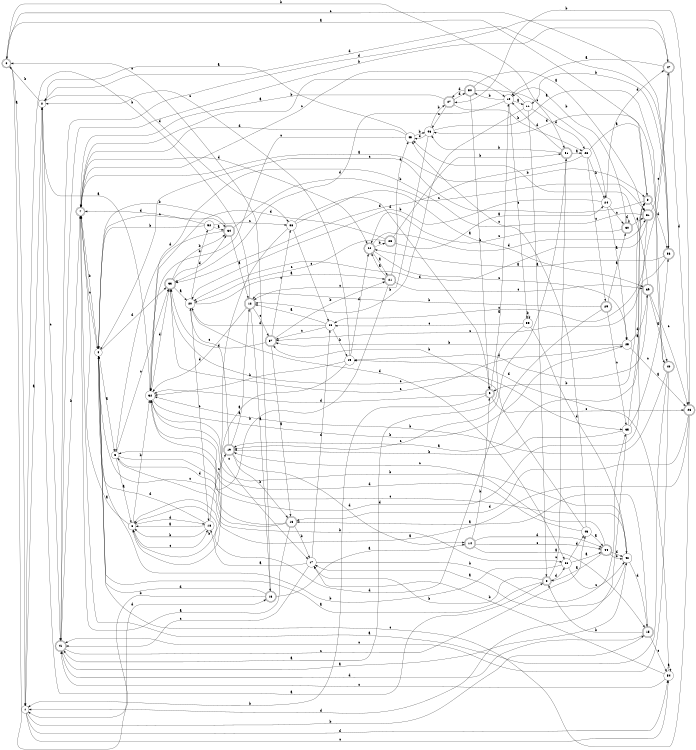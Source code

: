 digraph n45_10 {
__start0 [label="" shape="none"];

rankdir=LR;
size="8,5";

s0 [style="rounded,filled", color="black", fillcolor="white" shape="doublecircle", label="0"];
s1 [style="filled", color="black", fillcolor="white" shape="circle", label="1"];
s2 [style="filled", color="black", fillcolor="white" shape="circle", label="2"];
s3 [style="rounded,filled", color="black", fillcolor="white" shape="doublecircle", label="3"];
s4 [style="filled", color="black", fillcolor="white" shape="circle", label="4"];
s5 [style="filled", color="black", fillcolor="white" shape="circle", label="5"];
s6 [style="filled", color="black", fillcolor="white" shape="circle", label="6"];
s7 [style="rounded,filled", color="black", fillcolor="white" shape="doublecircle", label="7"];
s8 [style="rounded,filled", color="black", fillcolor="white" shape="doublecircle", label="8"];
s9 [style="rounded,filled", color="black", fillcolor="white" shape="doublecircle", label="9"];
s10 [style="filled", color="black", fillcolor="white" shape="circle", label="10"];
s11 [style="filled", color="black", fillcolor="white" shape="circle", label="11"];
s12 [style="rounded,filled", color="black", fillcolor="white" shape="doublecircle", label="12"];
s13 [style="rounded,filled", color="black", fillcolor="white" shape="doublecircle", label="13"];
s14 [style="rounded,filled", color="black", fillcolor="white" shape="doublecircle", label="14"];
s15 [style="rounded,filled", color="black", fillcolor="white" shape="doublecircle", label="15"];
s16 [style="rounded,filled", color="black", fillcolor="white" shape="doublecircle", label="16"];
s17 [style="filled", color="black", fillcolor="white" shape="circle", label="17"];
s18 [style="filled", color="black", fillcolor="white" shape="circle", label="18"];
s19 [style="rounded,filled", color="black", fillcolor="white" shape="doublecircle", label="19"];
s20 [style="filled", color="black", fillcolor="white" shape="circle", label="20"];
s21 [style="rounded,filled", color="black", fillcolor="white" shape="doublecircle", label="21"];
s22 [style="rounded,filled", color="black", fillcolor="white" shape="doublecircle", label="22"];
s23 [style="rounded,filled", color="black", fillcolor="white" shape="doublecircle", label="23"];
s24 [style="filled", color="black", fillcolor="white" shape="circle", label="24"];
s25 [style="filled", color="black", fillcolor="white" shape="circle", label="25"];
s26 [style="rounded,filled", color="black", fillcolor="white" shape="doublecircle", label="26"];
s27 [style="rounded,filled", color="black", fillcolor="white" shape="doublecircle", label="27"];
s28 [style="filled", color="black", fillcolor="white" shape="circle", label="28"];
s29 [style="rounded,filled", color="black", fillcolor="white" shape="doublecircle", label="29"];
s30 [style="rounded,filled", color="black", fillcolor="white" shape="doublecircle", label="30"];
s31 [style="rounded,filled", color="black", fillcolor="white" shape="doublecircle", label="31"];
s32 [style="filled", color="black", fillcolor="white" shape="circle", label="32"];
s33 [style="rounded,filled", color="black", fillcolor="white" shape="doublecircle", label="33"];
s34 [style="rounded,filled", color="black", fillcolor="white" shape="doublecircle", label="34"];
s35 [style="filled", color="black", fillcolor="white" shape="circle", label="35"];
s36 [style="rounded,filled", color="black", fillcolor="white" shape="doublecircle", label="36"];
s37 [style="rounded,filled", color="black", fillcolor="white" shape="doublecircle", label="37"];
s38 [style="filled", color="black", fillcolor="white" shape="circle", label="38"];
s39 [style="rounded,filled", color="black", fillcolor="white" shape="doublecircle", label="39"];
s40 [style="rounded,filled", color="black", fillcolor="white" shape="doublecircle", label="40"];
s41 [style="rounded,filled", color="black", fillcolor="white" shape="doublecircle", label="41"];
s42 [style="filled", color="black", fillcolor="white" shape="circle", label="42"];
s43 [style="filled", color="black", fillcolor="white" shape="circle", label="43"];
s44 [style="rounded,filled", color="black", fillcolor="white" shape="doublecircle", label="44"];
s45 [style="filled", color="black", fillcolor="white" shape="circle", label="45"];
s46 [style="filled", color="black", fillcolor="white" shape="circle", label="46"];
s47 [style="rounded,filled", color="black", fillcolor="white" shape="doublecircle", label="47"];
s48 [style="filled", color="black", fillcolor="white" shape="circle", label="48"];
s49 [style="filled", color="black", fillcolor="white" shape="circle", label="49"];
s50 [style="rounded,filled", color="black", fillcolor="white" shape="doublecircle", label="50"];
s51 [style="rounded,filled", color="black", fillcolor="white" shape="doublecircle", label="51"];
s52 [style="filled", color="black", fillcolor="white" shape="circle", label="52"];
s53 [style="filled", color="black", fillcolor="white" shape="circle", label="53"];
s54 [style="filled", color="black", fillcolor="white" shape="circle", label="54"];
s55 [style="filled", color="black", fillcolor="white" shape="circle", label="55"];
s0 -> s1 [label="a"];
s0 -> s51 [label="b"];
s0 -> s36 [label="c"];
s0 -> s13 [label="d"];
s1 -> s2 [label="a"];
s1 -> s15 [label="b"];
s1 -> s54 [label="c"];
s1 -> s54 [label="d"];
s2 -> s3 [label="a"];
s2 -> s0 [label="b"];
s2 -> s41 [label="c"];
s2 -> s38 [label="d"];
s3 -> s4 [label="a"];
s3 -> s17 [label="b"];
s3 -> s51 [label="c"];
s3 -> s53 [label="d"];
s4 -> s5 [label="a"];
s4 -> s7 [label="b"];
s4 -> s34 [label="c"];
s4 -> s33 [label="d"];
s5 -> s6 [label="a"];
s5 -> s53 [label="b"];
s5 -> s33 [label="c"];
s5 -> s8 [label="d"];
s6 -> s7 [label="a"];
s6 -> s32 [label="b"];
s6 -> s18 [label="c"];
s6 -> s18 [label="d"];
s7 -> s8 [label="a"];
s7 -> s10 [label="b"];
s7 -> s4 [label="c"];
s7 -> s22 [label="d"];
s8 -> s0 [label="a"];
s8 -> s9 [label="b"];
s8 -> s4 [label="c"];
s8 -> s36 [label="d"];
s9 -> s10 [label="a"];
s9 -> s1 [label="b"];
s9 -> s26 [label="c"];
s9 -> s32 [label="d"];
s10 -> s11 [label="a"];
s10 -> s50 [label="b"];
s10 -> s55 [label="c"];
s10 -> s33 [label="d"];
s11 -> s3 [label="a"];
s11 -> s12 [label="b"];
s11 -> s7 [label="c"];
s11 -> s28 [label="d"];
s12 -> s13 [label="a"];
s12 -> s1 [label="b"];
s12 -> s37 [label="c"];
s12 -> s32 [label="d"];
s13 -> s14 [label="a"];
s13 -> s1 [label="b"];
s13 -> s0 [label="c"];
s13 -> s4 [label="d"];
s14 -> s15 [label="a"];
s14 -> s9 [label="b"];
s14 -> s44 [label="c"];
s14 -> s44 [label="d"];
s15 -> s16 [label="a"];
s15 -> s3 [label="b"];
s15 -> s54 [label="c"];
s15 -> s41 [label="d"];
s16 -> s7 [label="a"];
s16 -> s17 [label="b"];
s16 -> s4 [label="c"];
s16 -> s5 [label="d"];
s17 -> s18 [label="a"];
s17 -> s35 [label="b"];
s17 -> s41 [label="c"];
s17 -> s48 [label="d"];
s18 -> s6 [label="a"];
s18 -> s6 [label="b"];
s18 -> s19 [label="c"];
s18 -> s4 [label="d"];
s19 -> s12 [label="a"];
s19 -> s16 [label="b"];
s19 -> s20 [label="c"];
s19 -> s14 [label="d"];
s20 -> s21 [label="a"];
s20 -> s52 [label="b"];
s20 -> s18 [label="c"];
s20 -> s53 [label="d"];
s21 -> s22 [label="a"];
s21 -> s5 [label="b"];
s21 -> s39 [label="c"];
s21 -> s45 [label="d"];
s22 -> s21 [label="a"];
s22 -> s23 [label="b"];
s22 -> s25 [label="c"];
s22 -> s31 [label="d"];
s23 -> s24 [label="a"];
s23 -> s51 [label="b"];
s23 -> s20 [label="c"];
s23 -> s32 [label="d"];
s24 -> s25 [label="a"];
s24 -> s20 [label="b"];
s24 -> s30 [label="c"];
s24 -> s47 [label="d"];
s25 -> s26 [label="a"];
s25 -> s37 [label="b"];
s25 -> s33 [label="c"];
s25 -> s39 [label="d"];
s26 -> s6 [label="a"];
s26 -> s27 [label="b"];
s26 -> s4 [label="c"];
s26 -> s16 [label="d"];
s27 -> s7 [label="a"];
s27 -> s28 [label="b"];
s27 -> s46 [label="c"];
s27 -> s50 [label="d"];
s28 -> s8 [label="a"];
s28 -> s24 [label="b"];
s28 -> s29 [label="c"];
s28 -> s33 [label="d"];
s29 -> s30 [label="a"];
s29 -> s12 [label="b"];
s29 -> s35 [label="c"];
s29 -> s6 [label="d"];
s30 -> s31 [label="a"];
s30 -> s10 [label="b"];
s30 -> s22 [label="c"];
s30 -> s30 [label="d"];
s31 -> s19 [label="a"];
s31 -> s32 [label="b"];
s31 -> s47 [label="c"];
s31 -> s20 [label="d"];
s32 -> s2 [label="a"];
s32 -> s25 [label="b"];
s32 -> s17 [label="c"];
s32 -> s33 [label="d"];
s33 -> s20 [label="a"];
s33 -> s34 [label="b"];
s33 -> s35 [label="c"];
s33 -> s34 [label="d"];
s34 -> s12 [label="a"];
s34 -> s4 [label="b"];
s34 -> s31 [label="c"];
s34 -> s5 [label="d"];
s35 -> s8 [label="a"];
s35 -> s19 [label="b"];
s35 -> s36 [label="c"];
s35 -> s1 [label="d"];
s36 -> s22 [label="a"];
s36 -> s11 [label="b"];
s36 -> s37 [label="c"];
s36 -> s2 [label="d"];
s37 -> s16 [label="a"];
s37 -> s21 [label="b"];
s37 -> s38 [label="c"];
s37 -> s33 [label="d"];
s38 -> s39 [label="a"];
s38 -> s6 [label="b"];
s38 -> s48 [label="c"];
s38 -> s9 [label="d"];
s39 -> s40 [label="a"];
s39 -> s45 [label="b"];
s39 -> s26 [label="c"];
s39 -> s49 [label="d"];
s40 -> s7 [label="a"];
s40 -> s32 [label="b"];
s40 -> s41 [label="c"];
s40 -> s46 [label="d"];
s41 -> s42 [label="a"];
s41 -> s7 [label="b"];
s41 -> s43 [label="c"];
s41 -> s47 [label="d"];
s42 -> s17 [label="a"];
s42 -> s32 [label="b"];
s42 -> s32 [label="c"];
s42 -> s15 [label="d"];
s43 -> s44 [label="a"];
s43 -> s37 [label="b"];
s43 -> s45 [label="c"];
s43 -> s32 [label="d"];
s44 -> s3 [label="a"];
s44 -> s42 [label="b"];
s44 -> s19 [label="c"];
s44 -> s42 [label="d"];
s45 -> s2 [label="a"];
s45 -> s46 [label="b"];
s45 -> s32 [label="c"];
s45 -> s7 [label="d"];
s46 -> s40 [label="a"];
s46 -> s27 [label="b"];
s46 -> s12 [label="c"];
s46 -> s45 [label="d"];
s47 -> s10 [label="a"];
s47 -> s41 [label="b"];
s47 -> s48 [label="c"];
s47 -> s26 [label="d"];
s48 -> s12 [label="a"];
s48 -> s49 [label="b"];
s48 -> s37 [label="c"];
s48 -> s20 [label="d"];
s49 -> s6 [label="a"];
s49 -> s32 [label="b"];
s49 -> s2 [label="c"];
s49 -> s22 [label="d"];
s50 -> s31 [label="a"];
s50 -> s9 [label="b"];
s50 -> s24 [label="c"];
s50 -> s27 [label="d"];
s51 -> s28 [label="a"];
s51 -> s46 [label="b"];
s51 -> s19 [label="c"];
s51 -> s10 [label="d"];
s52 -> s34 [label="a"];
s52 -> s4 [label="b"];
s52 -> s38 [label="c"];
s52 -> s7 [label="d"];
s53 -> s44 [label="a"];
s53 -> s4 [label="b"];
s53 -> s42 [label="c"];
s53 -> s43 [label="d"];
s54 -> s54 [label="a"];
s54 -> s17 [label="b"];
s54 -> s41 [label="c"];
s54 -> s49 [label="d"];
s55 -> s41 [label="a"];
s55 -> s55 [label="b"];
s55 -> s48 [label="c"];
s55 -> s42 [label="d"];

}